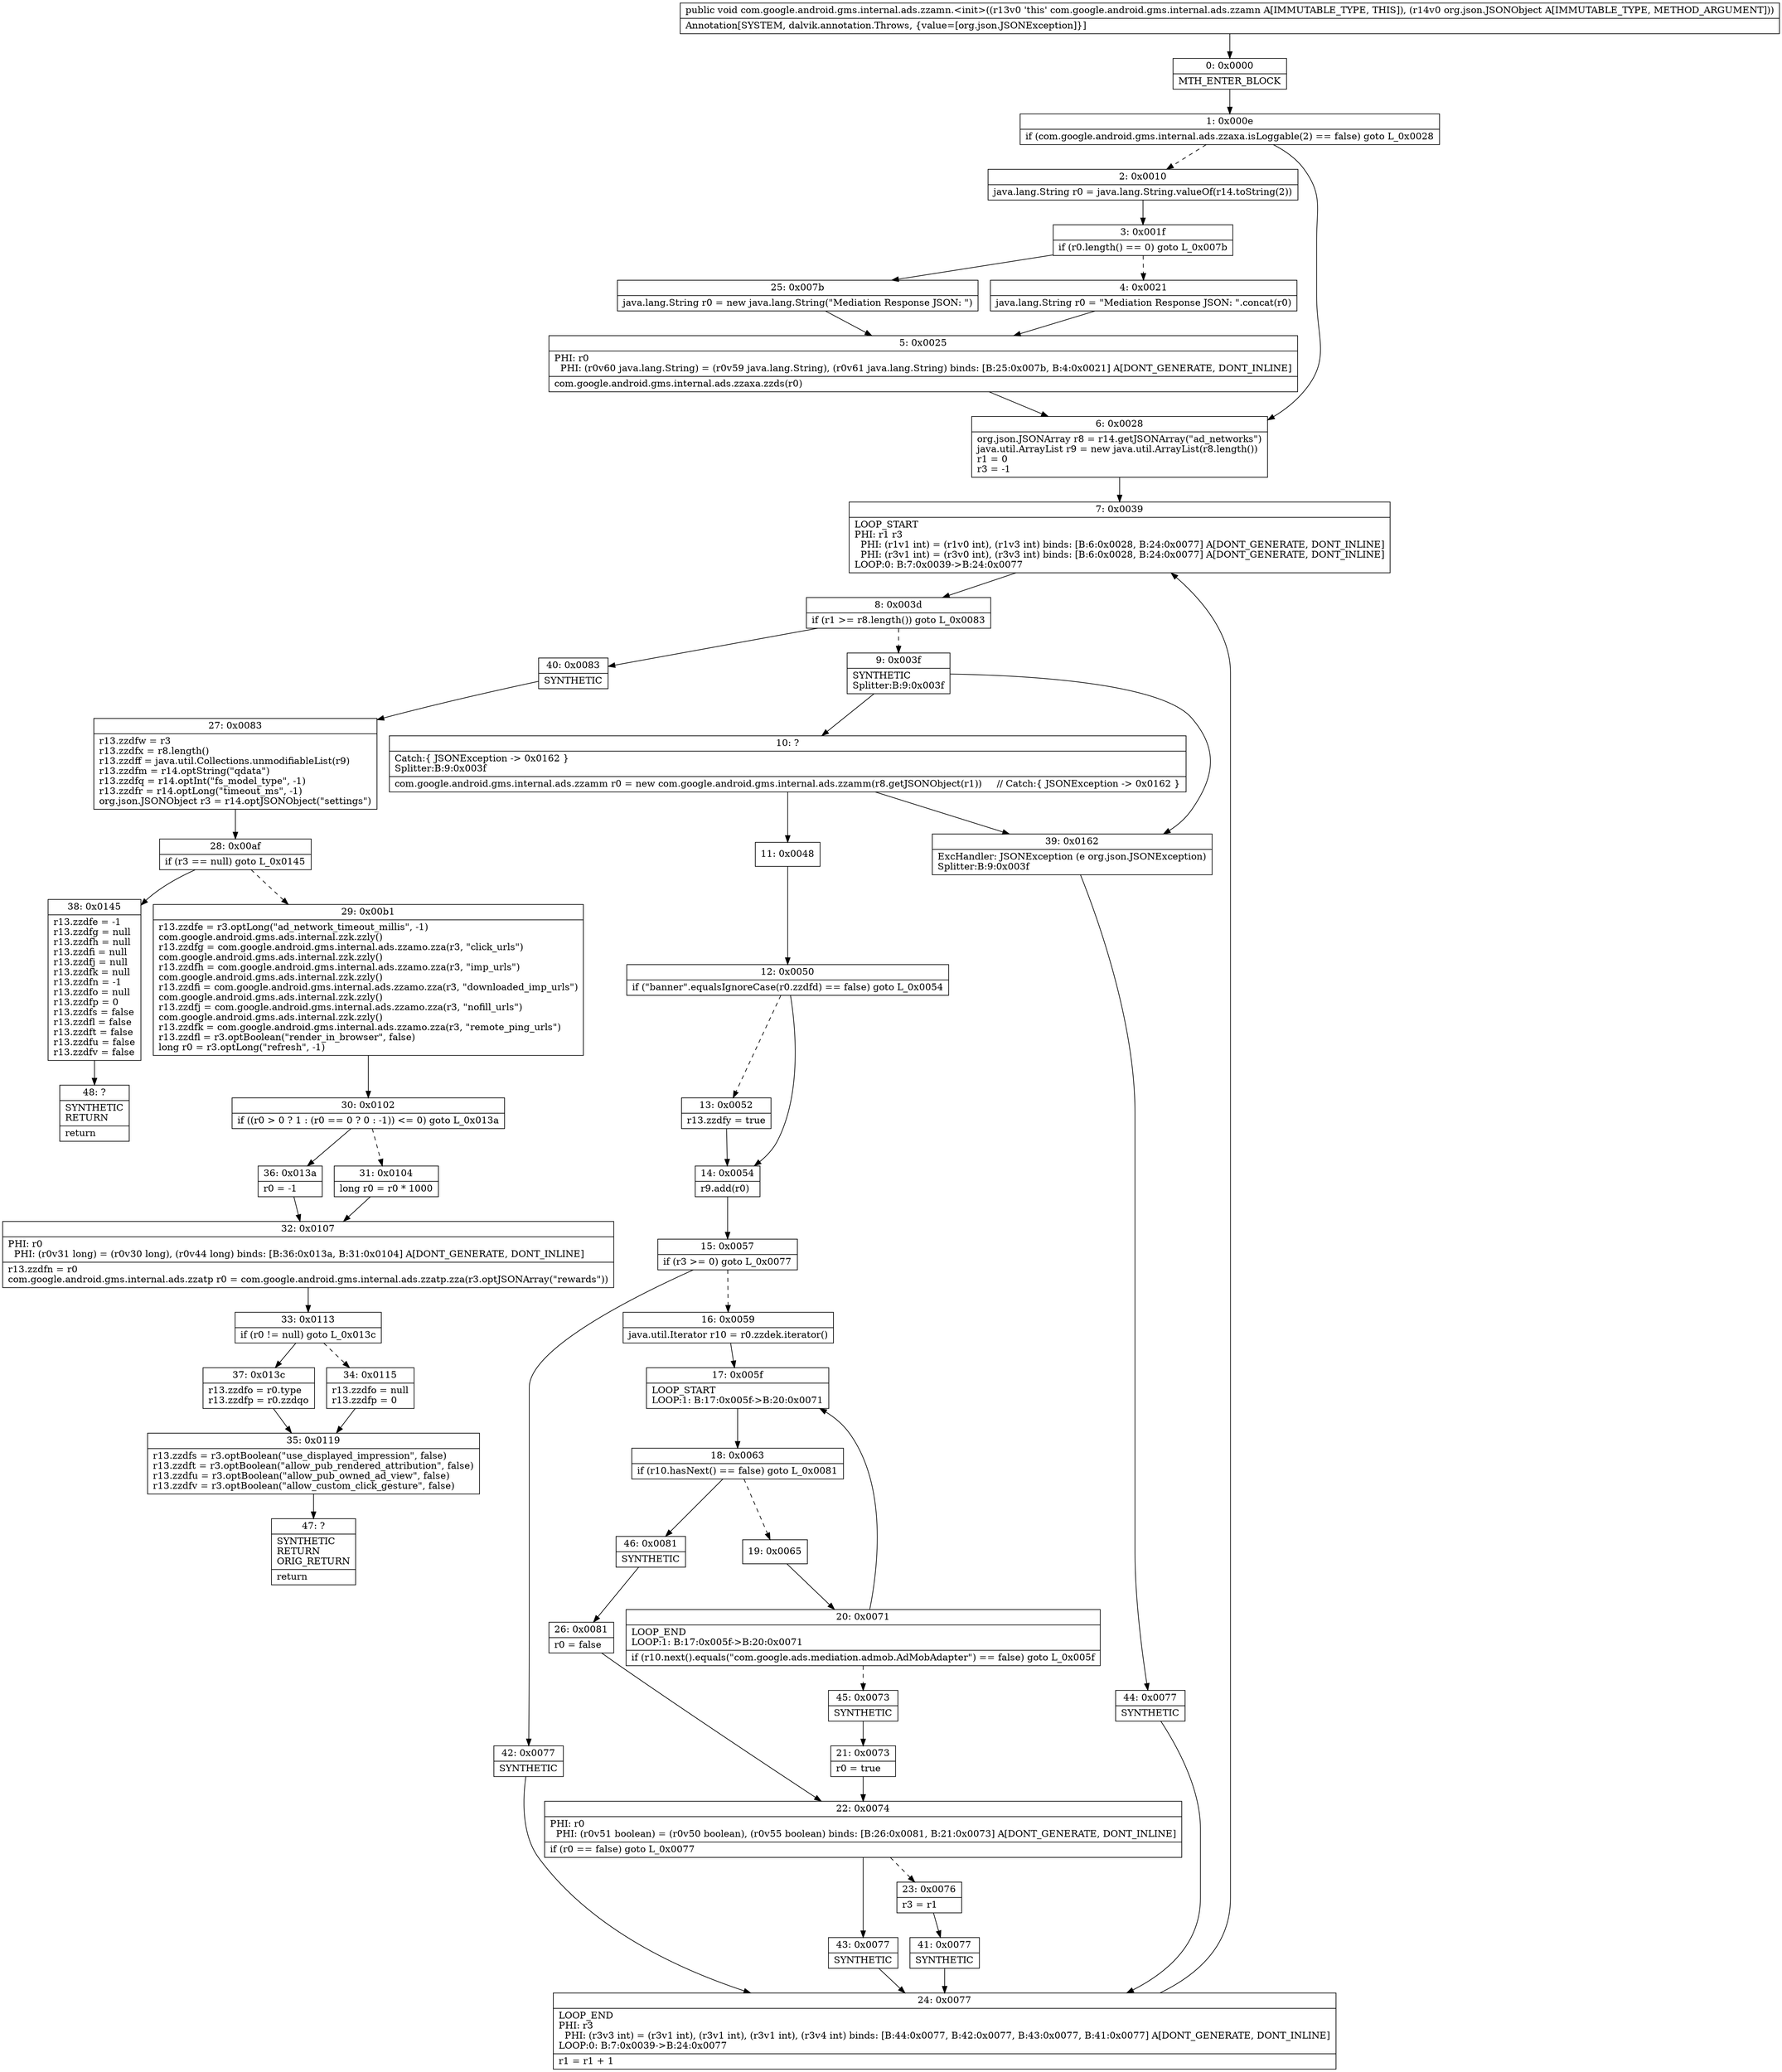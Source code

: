 digraph "CFG forcom.google.android.gms.internal.ads.zzamn.\<init\>(Lorg\/json\/JSONObject;)V" {
Node_0 [shape=record,label="{0\:\ 0x0000|MTH_ENTER_BLOCK\l}"];
Node_1 [shape=record,label="{1\:\ 0x000e|if (com.google.android.gms.internal.ads.zzaxa.isLoggable(2) == false) goto L_0x0028\l}"];
Node_2 [shape=record,label="{2\:\ 0x0010|java.lang.String r0 = java.lang.String.valueOf(r14.toString(2))\l}"];
Node_3 [shape=record,label="{3\:\ 0x001f|if (r0.length() == 0) goto L_0x007b\l}"];
Node_4 [shape=record,label="{4\:\ 0x0021|java.lang.String r0 = \"Mediation Response JSON: \".concat(r0)\l}"];
Node_5 [shape=record,label="{5\:\ 0x0025|PHI: r0 \l  PHI: (r0v60 java.lang.String) = (r0v59 java.lang.String), (r0v61 java.lang.String) binds: [B:25:0x007b, B:4:0x0021] A[DONT_GENERATE, DONT_INLINE]\l|com.google.android.gms.internal.ads.zzaxa.zzds(r0)\l}"];
Node_6 [shape=record,label="{6\:\ 0x0028|org.json.JSONArray r8 = r14.getJSONArray(\"ad_networks\")\ljava.util.ArrayList r9 = new java.util.ArrayList(r8.length())\lr1 = 0\lr3 = \-1\l}"];
Node_7 [shape=record,label="{7\:\ 0x0039|LOOP_START\lPHI: r1 r3 \l  PHI: (r1v1 int) = (r1v0 int), (r1v3 int) binds: [B:6:0x0028, B:24:0x0077] A[DONT_GENERATE, DONT_INLINE]\l  PHI: (r3v1 int) = (r3v0 int), (r3v3 int) binds: [B:6:0x0028, B:24:0x0077] A[DONT_GENERATE, DONT_INLINE]\lLOOP:0: B:7:0x0039\-\>B:24:0x0077\l}"];
Node_8 [shape=record,label="{8\:\ 0x003d|if (r1 \>= r8.length()) goto L_0x0083\l}"];
Node_9 [shape=record,label="{9\:\ 0x003f|SYNTHETIC\lSplitter:B:9:0x003f\l}"];
Node_10 [shape=record,label="{10\:\ ?|Catch:\{ JSONException \-\> 0x0162 \}\lSplitter:B:9:0x003f\l|com.google.android.gms.internal.ads.zzamm r0 = new com.google.android.gms.internal.ads.zzamm(r8.getJSONObject(r1))     \/\/ Catch:\{ JSONException \-\> 0x0162 \}\l}"];
Node_11 [shape=record,label="{11\:\ 0x0048}"];
Node_12 [shape=record,label="{12\:\ 0x0050|if (\"banner\".equalsIgnoreCase(r0.zzdfd) == false) goto L_0x0054\l}"];
Node_13 [shape=record,label="{13\:\ 0x0052|r13.zzdfy = true\l}"];
Node_14 [shape=record,label="{14\:\ 0x0054|r9.add(r0)\l}"];
Node_15 [shape=record,label="{15\:\ 0x0057|if (r3 \>= 0) goto L_0x0077\l}"];
Node_16 [shape=record,label="{16\:\ 0x0059|java.util.Iterator r10 = r0.zzdek.iterator()\l}"];
Node_17 [shape=record,label="{17\:\ 0x005f|LOOP_START\lLOOP:1: B:17:0x005f\-\>B:20:0x0071\l}"];
Node_18 [shape=record,label="{18\:\ 0x0063|if (r10.hasNext() == false) goto L_0x0081\l}"];
Node_19 [shape=record,label="{19\:\ 0x0065}"];
Node_20 [shape=record,label="{20\:\ 0x0071|LOOP_END\lLOOP:1: B:17:0x005f\-\>B:20:0x0071\l|if (r10.next().equals(\"com.google.ads.mediation.admob.AdMobAdapter\") == false) goto L_0x005f\l}"];
Node_21 [shape=record,label="{21\:\ 0x0073|r0 = true\l}"];
Node_22 [shape=record,label="{22\:\ 0x0074|PHI: r0 \l  PHI: (r0v51 boolean) = (r0v50 boolean), (r0v55 boolean) binds: [B:26:0x0081, B:21:0x0073] A[DONT_GENERATE, DONT_INLINE]\l|if (r0 == false) goto L_0x0077\l}"];
Node_23 [shape=record,label="{23\:\ 0x0076|r3 = r1\l}"];
Node_24 [shape=record,label="{24\:\ 0x0077|LOOP_END\lPHI: r3 \l  PHI: (r3v3 int) = (r3v1 int), (r3v1 int), (r3v1 int), (r3v4 int) binds: [B:44:0x0077, B:42:0x0077, B:43:0x0077, B:41:0x0077] A[DONT_GENERATE, DONT_INLINE]\lLOOP:0: B:7:0x0039\-\>B:24:0x0077\l|r1 = r1 + 1\l}"];
Node_25 [shape=record,label="{25\:\ 0x007b|java.lang.String r0 = new java.lang.String(\"Mediation Response JSON: \")\l}"];
Node_26 [shape=record,label="{26\:\ 0x0081|r0 = false\l}"];
Node_27 [shape=record,label="{27\:\ 0x0083|r13.zzdfw = r3\lr13.zzdfx = r8.length()\lr13.zzdff = java.util.Collections.unmodifiableList(r9)\lr13.zzdfm = r14.optString(\"qdata\")\lr13.zzdfq = r14.optInt(\"fs_model_type\", \-1)\lr13.zzdfr = r14.optLong(\"timeout_ms\", \-1)\lorg.json.JSONObject r3 = r14.optJSONObject(\"settings\")\l}"];
Node_28 [shape=record,label="{28\:\ 0x00af|if (r3 == null) goto L_0x0145\l}"];
Node_29 [shape=record,label="{29\:\ 0x00b1|r13.zzdfe = r3.optLong(\"ad_network_timeout_millis\", \-1)\lcom.google.android.gms.ads.internal.zzk.zzly()\lr13.zzdfg = com.google.android.gms.internal.ads.zzamo.zza(r3, \"click_urls\")\lcom.google.android.gms.ads.internal.zzk.zzly()\lr13.zzdfh = com.google.android.gms.internal.ads.zzamo.zza(r3, \"imp_urls\")\lcom.google.android.gms.ads.internal.zzk.zzly()\lr13.zzdfi = com.google.android.gms.internal.ads.zzamo.zza(r3, \"downloaded_imp_urls\")\lcom.google.android.gms.ads.internal.zzk.zzly()\lr13.zzdfj = com.google.android.gms.internal.ads.zzamo.zza(r3, \"nofill_urls\")\lcom.google.android.gms.ads.internal.zzk.zzly()\lr13.zzdfk = com.google.android.gms.internal.ads.zzamo.zza(r3, \"remote_ping_urls\")\lr13.zzdfl = r3.optBoolean(\"render_in_browser\", false)\llong r0 = r3.optLong(\"refresh\", \-1)\l}"];
Node_30 [shape=record,label="{30\:\ 0x0102|if ((r0 \> 0 ? 1 : (r0 == 0 ? 0 : \-1)) \<= 0) goto L_0x013a\l}"];
Node_31 [shape=record,label="{31\:\ 0x0104|long r0 = r0 * 1000\l}"];
Node_32 [shape=record,label="{32\:\ 0x0107|PHI: r0 \l  PHI: (r0v31 long) = (r0v30 long), (r0v44 long) binds: [B:36:0x013a, B:31:0x0104] A[DONT_GENERATE, DONT_INLINE]\l|r13.zzdfn = r0\lcom.google.android.gms.internal.ads.zzatp r0 = com.google.android.gms.internal.ads.zzatp.zza(r3.optJSONArray(\"rewards\"))\l}"];
Node_33 [shape=record,label="{33\:\ 0x0113|if (r0 != null) goto L_0x013c\l}"];
Node_34 [shape=record,label="{34\:\ 0x0115|r13.zzdfo = null\lr13.zzdfp = 0\l}"];
Node_35 [shape=record,label="{35\:\ 0x0119|r13.zzdfs = r3.optBoolean(\"use_displayed_impression\", false)\lr13.zzdft = r3.optBoolean(\"allow_pub_rendered_attribution\", false)\lr13.zzdfu = r3.optBoolean(\"allow_pub_owned_ad_view\", false)\lr13.zzdfv = r3.optBoolean(\"allow_custom_click_gesture\", false)\l}"];
Node_36 [shape=record,label="{36\:\ 0x013a|r0 = \-1\l}"];
Node_37 [shape=record,label="{37\:\ 0x013c|r13.zzdfo = r0.type\lr13.zzdfp = r0.zzdqo\l}"];
Node_38 [shape=record,label="{38\:\ 0x0145|r13.zzdfe = \-1\lr13.zzdfg = null\lr13.zzdfh = null\lr13.zzdfi = null\lr13.zzdfj = null\lr13.zzdfk = null\lr13.zzdfn = \-1\lr13.zzdfo = null\lr13.zzdfp = 0\lr13.zzdfs = false\lr13.zzdfl = false\lr13.zzdft = false\lr13.zzdfu = false\lr13.zzdfv = false\l}"];
Node_39 [shape=record,label="{39\:\ 0x0162|ExcHandler: JSONException (e org.json.JSONException)\lSplitter:B:9:0x003f\l}"];
Node_40 [shape=record,label="{40\:\ 0x0083|SYNTHETIC\l}"];
Node_41 [shape=record,label="{41\:\ 0x0077|SYNTHETIC\l}"];
Node_42 [shape=record,label="{42\:\ 0x0077|SYNTHETIC\l}"];
Node_43 [shape=record,label="{43\:\ 0x0077|SYNTHETIC\l}"];
Node_44 [shape=record,label="{44\:\ 0x0077|SYNTHETIC\l}"];
Node_45 [shape=record,label="{45\:\ 0x0073|SYNTHETIC\l}"];
Node_46 [shape=record,label="{46\:\ 0x0081|SYNTHETIC\l}"];
Node_47 [shape=record,label="{47\:\ ?|SYNTHETIC\lRETURN\lORIG_RETURN\l|return\l}"];
Node_48 [shape=record,label="{48\:\ ?|SYNTHETIC\lRETURN\l|return\l}"];
MethodNode[shape=record,label="{public void com.google.android.gms.internal.ads.zzamn.\<init\>((r13v0 'this' com.google.android.gms.internal.ads.zzamn A[IMMUTABLE_TYPE, THIS]), (r14v0 org.json.JSONObject A[IMMUTABLE_TYPE, METHOD_ARGUMENT]))  | Annotation[SYSTEM, dalvik.annotation.Throws, \{value=[org.json.JSONException]\}]\l}"];
MethodNode -> Node_0;
Node_0 -> Node_1;
Node_1 -> Node_2[style=dashed];
Node_1 -> Node_6;
Node_2 -> Node_3;
Node_3 -> Node_4[style=dashed];
Node_3 -> Node_25;
Node_4 -> Node_5;
Node_5 -> Node_6;
Node_6 -> Node_7;
Node_7 -> Node_8;
Node_8 -> Node_9[style=dashed];
Node_8 -> Node_40;
Node_9 -> Node_10;
Node_9 -> Node_39;
Node_10 -> Node_11;
Node_10 -> Node_39;
Node_11 -> Node_12;
Node_12 -> Node_13[style=dashed];
Node_12 -> Node_14;
Node_13 -> Node_14;
Node_14 -> Node_15;
Node_15 -> Node_16[style=dashed];
Node_15 -> Node_42;
Node_16 -> Node_17;
Node_17 -> Node_18;
Node_18 -> Node_19[style=dashed];
Node_18 -> Node_46;
Node_19 -> Node_20;
Node_20 -> Node_17;
Node_20 -> Node_45[style=dashed];
Node_21 -> Node_22;
Node_22 -> Node_23[style=dashed];
Node_22 -> Node_43;
Node_23 -> Node_41;
Node_24 -> Node_7;
Node_25 -> Node_5;
Node_26 -> Node_22;
Node_27 -> Node_28;
Node_28 -> Node_29[style=dashed];
Node_28 -> Node_38;
Node_29 -> Node_30;
Node_30 -> Node_31[style=dashed];
Node_30 -> Node_36;
Node_31 -> Node_32;
Node_32 -> Node_33;
Node_33 -> Node_34[style=dashed];
Node_33 -> Node_37;
Node_34 -> Node_35;
Node_35 -> Node_47;
Node_36 -> Node_32;
Node_37 -> Node_35;
Node_38 -> Node_48;
Node_39 -> Node_44;
Node_40 -> Node_27;
Node_41 -> Node_24;
Node_42 -> Node_24;
Node_43 -> Node_24;
Node_44 -> Node_24;
Node_45 -> Node_21;
Node_46 -> Node_26;
}

